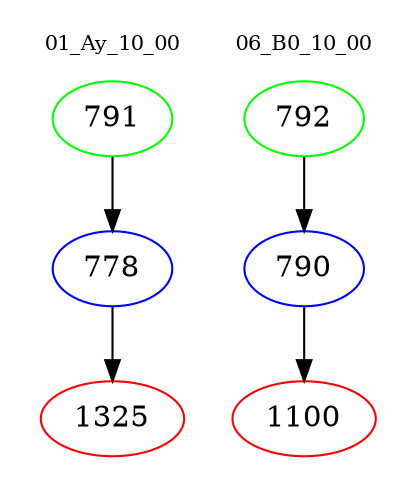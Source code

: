 digraph{
subgraph cluster_0 {
color = white
label = "01_Ay_10_00";
fontsize=10;
T0_791 [label="791", color="green"]
T0_791 -> T0_778 [color="black"]
T0_778 [label="778", color="blue"]
T0_778 -> T0_1325 [color="black"]
T0_1325 [label="1325", color="red"]
}
subgraph cluster_1 {
color = white
label = "06_B0_10_00";
fontsize=10;
T1_792 [label="792", color="green"]
T1_792 -> T1_790 [color="black"]
T1_790 [label="790", color="blue"]
T1_790 -> T1_1100 [color="black"]
T1_1100 [label="1100", color="red"]
}
}
